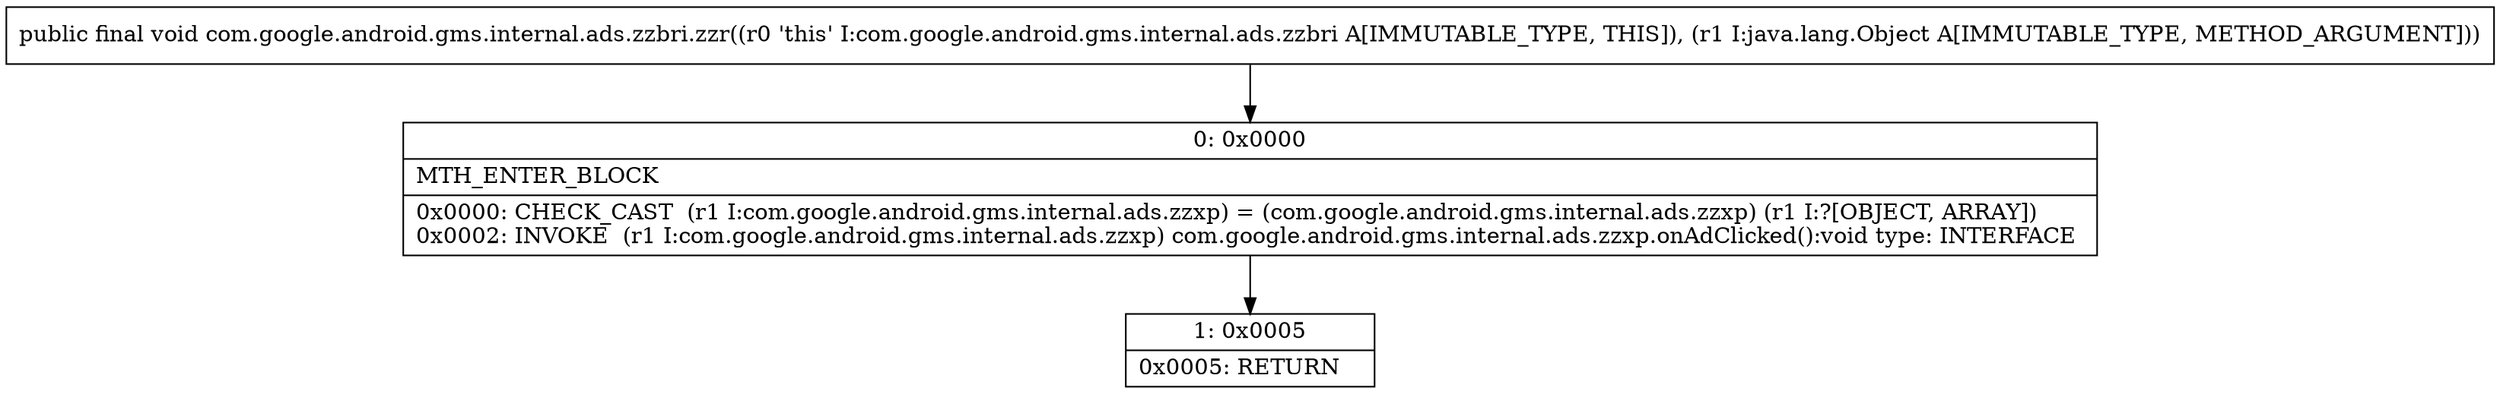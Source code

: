 digraph "CFG forcom.google.android.gms.internal.ads.zzbri.zzr(Ljava\/lang\/Object;)V" {
Node_0 [shape=record,label="{0\:\ 0x0000|MTH_ENTER_BLOCK\l|0x0000: CHECK_CAST  (r1 I:com.google.android.gms.internal.ads.zzxp) = (com.google.android.gms.internal.ads.zzxp) (r1 I:?[OBJECT, ARRAY]) \l0x0002: INVOKE  (r1 I:com.google.android.gms.internal.ads.zzxp) com.google.android.gms.internal.ads.zzxp.onAdClicked():void type: INTERFACE \l}"];
Node_1 [shape=record,label="{1\:\ 0x0005|0x0005: RETURN   \l}"];
MethodNode[shape=record,label="{public final void com.google.android.gms.internal.ads.zzbri.zzr((r0 'this' I:com.google.android.gms.internal.ads.zzbri A[IMMUTABLE_TYPE, THIS]), (r1 I:java.lang.Object A[IMMUTABLE_TYPE, METHOD_ARGUMENT])) }"];
MethodNode -> Node_0;
Node_0 -> Node_1;
}

